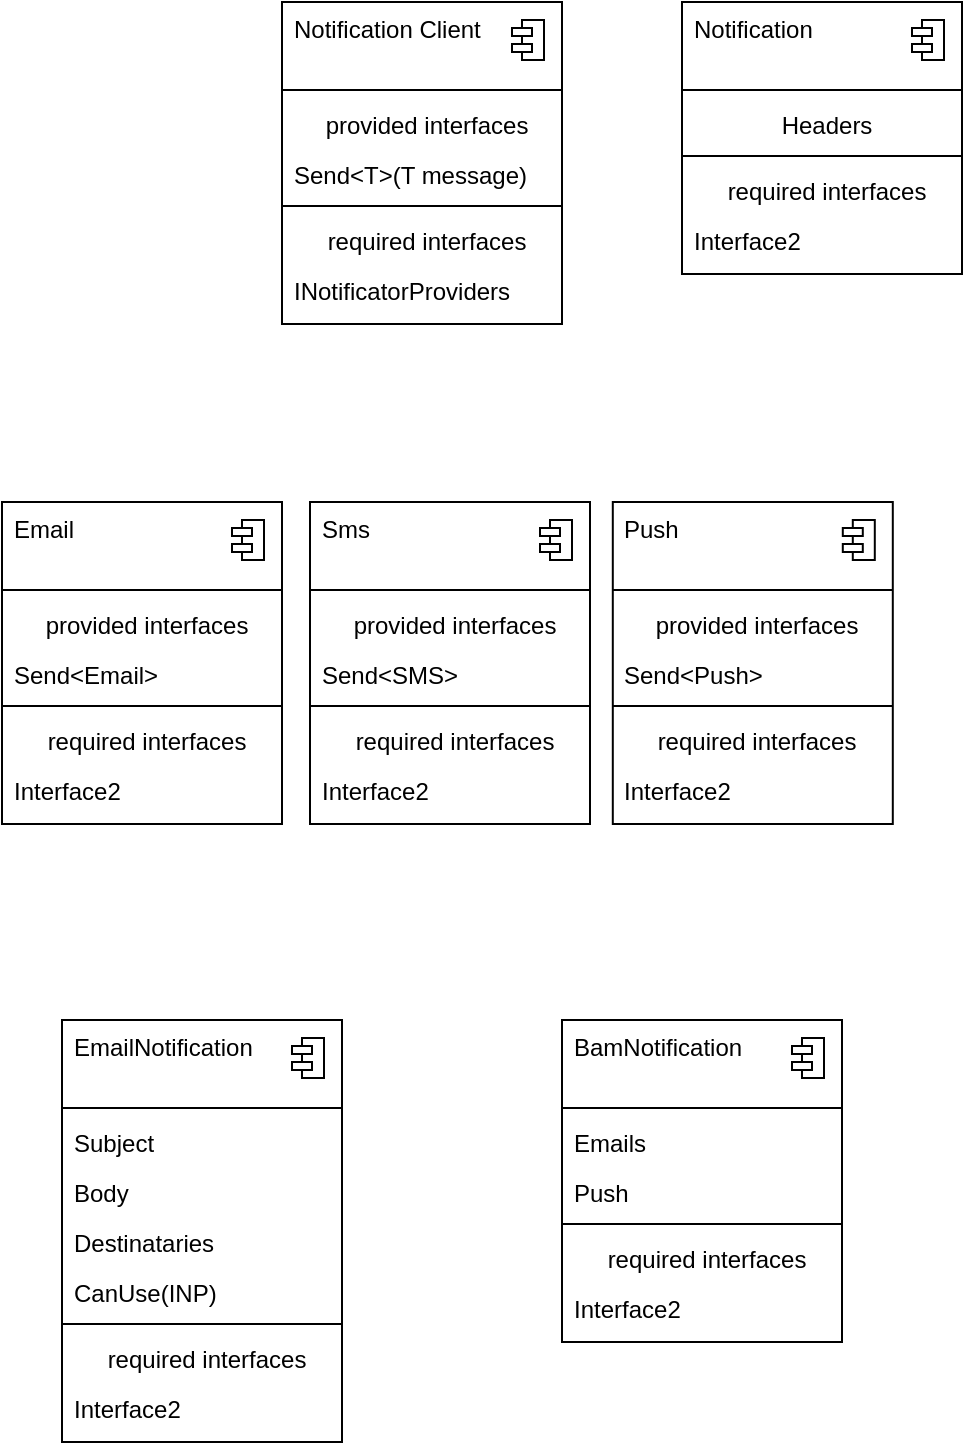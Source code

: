 <mxfile version="14.6.13" type="github">
  <diagram id="QHm2DTe5CyuroTfaVQF_" name="Page-2">
    <mxGraphModel dx="3250" dy="2460" grid="1" gridSize="10" guides="1" tooltips="1" connect="1" arrows="1" fold="1" page="1" pageScale="1" pageWidth="827" pageHeight="1169" math="0" shadow="0">
      <root>
        <mxCell id="85T4zdCJmLSqGXaU--T0-0" />
        <mxCell id="85T4zdCJmLSqGXaU--T0-1" parent="85T4zdCJmLSqGXaU--T0-0" />
        <mxCell id="ozIvUlVLJT3WlN5ytKYM-2" value="" style="fontStyle=1;align=center;verticalAlign=top;childLayout=stackLayout;horizontal=1;horizontalStack=0;resizeParent=1;resizeParentMax=0;resizeLast=0;marginBottom=0;" parent="85T4zdCJmLSqGXaU--T0-1" vertex="1">
          <mxGeometry x="260" y="-1080" width="140" height="161" as="geometry" />
        </mxCell>
        <mxCell id="ozIvUlVLJT3WlN5ytKYM-3" value="&lt;span style=&quot;text-align: center&quot;&gt;Notification Client&lt;/span&gt;" style="html=1;align=left;spacingLeft=4;verticalAlign=top;strokeColor=none;fillColor=none;" parent="ozIvUlVLJT3WlN5ytKYM-2" vertex="1">
          <mxGeometry width="140" height="40" as="geometry" />
        </mxCell>
        <mxCell id="ozIvUlVLJT3WlN5ytKYM-4" value="" style="shape=module;jettyWidth=10;jettyHeight=4;" parent="ozIvUlVLJT3WlN5ytKYM-3" vertex="1">
          <mxGeometry x="1" width="16" height="20" relative="1" as="geometry">
            <mxPoint x="-25" y="9" as="offset" />
          </mxGeometry>
        </mxCell>
        <mxCell id="ozIvUlVLJT3WlN5ytKYM-5" value="" style="line;strokeWidth=1;fillColor=none;align=left;verticalAlign=middle;spacingTop=-1;spacingLeft=3;spacingRight=3;rotatable=0;labelPosition=right;points=[];portConstraint=eastwest;" parent="ozIvUlVLJT3WlN5ytKYM-2" vertex="1">
          <mxGeometry y="40" width="140" height="8" as="geometry" />
        </mxCell>
        <mxCell id="ozIvUlVLJT3WlN5ytKYM-6" value="provided interfaces" style="html=1;align=center;spacingLeft=4;verticalAlign=top;strokeColor=none;fillColor=none;" parent="ozIvUlVLJT3WlN5ytKYM-2" vertex="1">
          <mxGeometry y="48" width="140" height="25" as="geometry" />
        </mxCell>
        <mxCell id="ozIvUlVLJT3WlN5ytKYM-7" value="&lt;span style=&quot;text-align: center&quot;&gt;Send&amp;lt;T&amp;gt;(T message)&lt;/span&gt;" style="html=1;align=left;spacingLeft=4;verticalAlign=top;strokeColor=none;fillColor=none;" parent="ozIvUlVLJT3WlN5ytKYM-2" vertex="1">
          <mxGeometry y="73" width="140" height="25" as="geometry" />
        </mxCell>
        <mxCell id="ozIvUlVLJT3WlN5ytKYM-8" value="" style="line;strokeWidth=1;fillColor=none;align=left;verticalAlign=middle;spacingTop=-1;spacingLeft=3;spacingRight=3;rotatable=0;labelPosition=right;points=[];portConstraint=eastwest;" parent="ozIvUlVLJT3WlN5ytKYM-2" vertex="1">
          <mxGeometry y="98" width="140" height="8" as="geometry" />
        </mxCell>
        <mxCell id="ozIvUlVLJT3WlN5ytKYM-9" value="required interfaces" style="html=1;align=center;spacingLeft=4;verticalAlign=top;strokeColor=none;fillColor=none;" parent="ozIvUlVLJT3WlN5ytKYM-2" vertex="1">
          <mxGeometry y="106" width="140" height="25" as="geometry" />
        </mxCell>
        <mxCell id="ozIvUlVLJT3WlN5ytKYM-10" value="INotificatorProviders" style="html=1;align=left;spacingLeft=4;verticalAlign=top;strokeColor=none;fillColor=none;" parent="ozIvUlVLJT3WlN5ytKYM-2" vertex="1">
          <mxGeometry y="131" width="140" height="30" as="geometry" />
        </mxCell>
        <mxCell id="ozIvUlVLJT3WlN5ytKYM-11" value="" style="fontStyle=1;align=center;verticalAlign=top;childLayout=stackLayout;horizontal=1;horizontalStack=0;resizeParent=1;resizeParentMax=0;resizeLast=0;marginBottom=0;" parent="85T4zdCJmLSqGXaU--T0-1" vertex="1">
          <mxGeometry x="120" y="-830" width="140" height="161" as="geometry" />
        </mxCell>
        <mxCell id="ozIvUlVLJT3WlN5ytKYM-12" value="Email" style="html=1;align=left;spacingLeft=4;verticalAlign=top;strokeColor=none;fillColor=none;" parent="ozIvUlVLJT3WlN5ytKYM-11" vertex="1">
          <mxGeometry width="140" height="40" as="geometry" />
        </mxCell>
        <mxCell id="ozIvUlVLJT3WlN5ytKYM-13" value="" style="shape=module;jettyWidth=10;jettyHeight=4;" parent="ozIvUlVLJT3WlN5ytKYM-12" vertex="1">
          <mxGeometry x="1" width="16" height="20" relative="1" as="geometry">
            <mxPoint x="-25" y="9" as="offset" />
          </mxGeometry>
        </mxCell>
        <mxCell id="ozIvUlVLJT3WlN5ytKYM-14" value="" style="line;strokeWidth=1;fillColor=none;align=left;verticalAlign=middle;spacingTop=-1;spacingLeft=3;spacingRight=3;rotatable=0;labelPosition=right;points=[];portConstraint=eastwest;" parent="ozIvUlVLJT3WlN5ytKYM-11" vertex="1">
          <mxGeometry y="40" width="140" height="8" as="geometry" />
        </mxCell>
        <mxCell id="ozIvUlVLJT3WlN5ytKYM-15" value="provided interfaces" style="html=1;align=center;spacingLeft=4;verticalAlign=top;strokeColor=none;fillColor=none;" parent="ozIvUlVLJT3WlN5ytKYM-11" vertex="1">
          <mxGeometry y="48" width="140" height="25" as="geometry" />
        </mxCell>
        <mxCell id="ozIvUlVLJT3WlN5ytKYM-16" value="Send&amp;lt;Email&amp;gt;" style="html=1;align=left;spacingLeft=4;verticalAlign=top;strokeColor=none;fillColor=none;" parent="ozIvUlVLJT3WlN5ytKYM-11" vertex="1">
          <mxGeometry y="73" width="140" height="25" as="geometry" />
        </mxCell>
        <mxCell id="ozIvUlVLJT3WlN5ytKYM-17" value="" style="line;strokeWidth=1;fillColor=none;align=left;verticalAlign=middle;spacingTop=-1;spacingLeft=3;spacingRight=3;rotatable=0;labelPosition=right;points=[];portConstraint=eastwest;" parent="ozIvUlVLJT3WlN5ytKYM-11" vertex="1">
          <mxGeometry y="98" width="140" height="8" as="geometry" />
        </mxCell>
        <mxCell id="ozIvUlVLJT3WlN5ytKYM-18" value="required interfaces" style="html=1;align=center;spacingLeft=4;verticalAlign=top;strokeColor=none;fillColor=none;" parent="ozIvUlVLJT3WlN5ytKYM-11" vertex="1">
          <mxGeometry y="106" width="140" height="25" as="geometry" />
        </mxCell>
        <mxCell id="ozIvUlVLJT3WlN5ytKYM-19" value="Interface2" style="html=1;align=left;spacingLeft=4;verticalAlign=top;strokeColor=none;fillColor=none;" parent="ozIvUlVLJT3WlN5ytKYM-11" vertex="1">
          <mxGeometry y="131" width="140" height="30" as="geometry" />
        </mxCell>
        <mxCell id="ozIvUlVLJT3WlN5ytKYM-20" value="" style="fontStyle=1;align=center;verticalAlign=top;childLayout=stackLayout;horizontal=1;horizontalStack=0;resizeParent=1;resizeParentMax=0;resizeLast=0;marginBottom=0;" parent="85T4zdCJmLSqGXaU--T0-1" vertex="1">
          <mxGeometry x="274" y="-830" width="140" height="161" as="geometry" />
        </mxCell>
        <mxCell id="ozIvUlVLJT3WlN5ytKYM-21" value="Sms" style="html=1;align=left;spacingLeft=4;verticalAlign=top;strokeColor=none;fillColor=none;" parent="ozIvUlVLJT3WlN5ytKYM-20" vertex="1">
          <mxGeometry width="140" height="40" as="geometry" />
        </mxCell>
        <mxCell id="ozIvUlVLJT3WlN5ytKYM-22" value="" style="shape=module;jettyWidth=10;jettyHeight=4;" parent="ozIvUlVLJT3WlN5ytKYM-21" vertex="1">
          <mxGeometry x="1" width="16" height="20" relative="1" as="geometry">
            <mxPoint x="-25" y="9" as="offset" />
          </mxGeometry>
        </mxCell>
        <mxCell id="ozIvUlVLJT3WlN5ytKYM-23" value="" style="line;strokeWidth=1;fillColor=none;align=left;verticalAlign=middle;spacingTop=-1;spacingLeft=3;spacingRight=3;rotatable=0;labelPosition=right;points=[];portConstraint=eastwest;" parent="ozIvUlVLJT3WlN5ytKYM-20" vertex="1">
          <mxGeometry y="40" width="140" height="8" as="geometry" />
        </mxCell>
        <mxCell id="ozIvUlVLJT3WlN5ytKYM-24" value="provided interfaces" style="html=1;align=center;spacingLeft=4;verticalAlign=top;strokeColor=none;fillColor=none;" parent="ozIvUlVLJT3WlN5ytKYM-20" vertex="1">
          <mxGeometry y="48" width="140" height="25" as="geometry" />
        </mxCell>
        <mxCell id="ozIvUlVLJT3WlN5ytKYM-25" value="Send&amp;lt;SMS&amp;gt;" style="html=1;align=left;spacingLeft=4;verticalAlign=top;strokeColor=none;fillColor=none;" parent="ozIvUlVLJT3WlN5ytKYM-20" vertex="1">
          <mxGeometry y="73" width="140" height="25" as="geometry" />
        </mxCell>
        <mxCell id="ozIvUlVLJT3WlN5ytKYM-26" value="" style="line;strokeWidth=1;fillColor=none;align=left;verticalAlign=middle;spacingTop=-1;spacingLeft=3;spacingRight=3;rotatable=0;labelPosition=right;points=[];portConstraint=eastwest;" parent="ozIvUlVLJT3WlN5ytKYM-20" vertex="1">
          <mxGeometry y="98" width="140" height="8" as="geometry" />
        </mxCell>
        <mxCell id="ozIvUlVLJT3WlN5ytKYM-27" value="required interfaces" style="html=1;align=center;spacingLeft=4;verticalAlign=top;strokeColor=none;fillColor=none;" parent="ozIvUlVLJT3WlN5ytKYM-20" vertex="1">
          <mxGeometry y="106" width="140" height="25" as="geometry" />
        </mxCell>
        <mxCell id="ozIvUlVLJT3WlN5ytKYM-28" value="Interface2" style="html=1;align=left;spacingLeft=4;verticalAlign=top;strokeColor=none;fillColor=none;" parent="ozIvUlVLJT3WlN5ytKYM-20" vertex="1">
          <mxGeometry y="131" width="140" height="30" as="geometry" />
        </mxCell>
        <mxCell id="ozIvUlVLJT3WlN5ytKYM-29" value="" style="fontStyle=1;align=center;verticalAlign=top;childLayout=stackLayout;horizontal=1;horizontalStack=0;resizeParent=1;resizeParentMax=0;resizeLast=0;marginBottom=0;" parent="85T4zdCJmLSqGXaU--T0-1" vertex="1">
          <mxGeometry x="425.4" y="-830" width="140" height="161" as="geometry" />
        </mxCell>
        <mxCell id="ozIvUlVLJT3WlN5ytKYM-30" value="Push" style="html=1;align=left;spacingLeft=4;verticalAlign=top;strokeColor=none;fillColor=none;" parent="ozIvUlVLJT3WlN5ytKYM-29" vertex="1">
          <mxGeometry width="140" height="40" as="geometry" />
        </mxCell>
        <mxCell id="ozIvUlVLJT3WlN5ytKYM-31" value="" style="shape=module;jettyWidth=10;jettyHeight=4;" parent="ozIvUlVLJT3WlN5ytKYM-30" vertex="1">
          <mxGeometry x="1" width="16" height="20" relative="1" as="geometry">
            <mxPoint x="-25" y="9" as="offset" />
          </mxGeometry>
        </mxCell>
        <mxCell id="ozIvUlVLJT3WlN5ytKYM-32" value="" style="line;strokeWidth=1;fillColor=none;align=left;verticalAlign=middle;spacingTop=-1;spacingLeft=3;spacingRight=3;rotatable=0;labelPosition=right;points=[];portConstraint=eastwest;" parent="ozIvUlVLJT3WlN5ytKYM-29" vertex="1">
          <mxGeometry y="40" width="140" height="8" as="geometry" />
        </mxCell>
        <mxCell id="ozIvUlVLJT3WlN5ytKYM-33" value="provided interfaces" style="html=1;align=center;spacingLeft=4;verticalAlign=top;strokeColor=none;fillColor=none;" parent="ozIvUlVLJT3WlN5ytKYM-29" vertex="1">
          <mxGeometry y="48" width="140" height="25" as="geometry" />
        </mxCell>
        <mxCell id="ozIvUlVLJT3WlN5ytKYM-34" value="Send&amp;lt;Push&amp;gt;" style="html=1;align=left;spacingLeft=4;verticalAlign=top;strokeColor=none;fillColor=none;" parent="ozIvUlVLJT3WlN5ytKYM-29" vertex="1">
          <mxGeometry y="73" width="140" height="25" as="geometry" />
        </mxCell>
        <mxCell id="ozIvUlVLJT3WlN5ytKYM-35" value="" style="line;strokeWidth=1;fillColor=none;align=left;verticalAlign=middle;spacingTop=-1;spacingLeft=3;spacingRight=3;rotatable=0;labelPosition=right;points=[];portConstraint=eastwest;" parent="ozIvUlVLJT3WlN5ytKYM-29" vertex="1">
          <mxGeometry y="98" width="140" height="8" as="geometry" />
        </mxCell>
        <mxCell id="ozIvUlVLJT3WlN5ytKYM-36" value="required interfaces" style="html=1;align=center;spacingLeft=4;verticalAlign=top;strokeColor=none;fillColor=none;" parent="ozIvUlVLJT3WlN5ytKYM-29" vertex="1">
          <mxGeometry y="106" width="140" height="25" as="geometry" />
        </mxCell>
        <mxCell id="ozIvUlVLJT3WlN5ytKYM-37" value="Interface2" style="html=1;align=left;spacingLeft=4;verticalAlign=top;strokeColor=none;fillColor=none;" parent="ozIvUlVLJT3WlN5ytKYM-29" vertex="1">
          <mxGeometry y="131" width="140" height="30" as="geometry" />
        </mxCell>
        <mxCell id="ozIvUlVLJT3WlN5ytKYM-38" value="" style="fontStyle=1;align=center;verticalAlign=top;childLayout=stackLayout;horizontal=1;horizontalStack=0;resizeParent=1;resizeParentMax=0;resizeLast=0;marginBottom=0;" parent="85T4zdCJmLSqGXaU--T0-1" vertex="1">
          <mxGeometry x="460" y="-1080" width="140" height="136" as="geometry" />
        </mxCell>
        <mxCell id="ozIvUlVLJT3WlN5ytKYM-39" value="Notification" style="html=1;align=left;spacingLeft=4;verticalAlign=top;strokeColor=none;fillColor=none;" parent="ozIvUlVLJT3WlN5ytKYM-38" vertex="1">
          <mxGeometry width="140" height="40" as="geometry" />
        </mxCell>
        <mxCell id="ozIvUlVLJT3WlN5ytKYM-40" value="" style="shape=module;jettyWidth=10;jettyHeight=4;" parent="ozIvUlVLJT3WlN5ytKYM-39" vertex="1">
          <mxGeometry x="1" width="16" height="20" relative="1" as="geometry">
            <mxPoint x="-25" y="9" as="offset" />
          </mxGeometry>
        </mxCell>
        <mxCell id="ozIvUlVLJT3WlN5ytKYM-41" value="" style="line;strokeWidth=1;fillColor=none;align=left;verticalAlign=middle;spacingTop=-1;spacingLeft=3;spacingRight=3;rotatable=0;labelPosition=right;points=[];portConstraint=eastwest;" parent="ozIvUlVLJT3WlN5ytKYM-38" vertex="1">
          <mxGeometry y="40" width="140" height="8" as="geometry" />
        </mxCell>
        <mxCell id="Q_7yFQn-fByA-fb3hpc2-0" value="Headers" style="html=1;align=center;spacingLeft=4;verticalAlign=top;strokeColor=none;fillColor=none;" parent="ozIvUlVLJT3WlN5ytKYM-38" vertex="1">
          <mxGeometry y="48" width="140" height="25" as="geometry" />
        </mxCell>
        <mxCell id="ozIvUlVLJT3WlN5ytKYM-44" value="" style="line;strokeWidth=1;fillColor=none;align=left;verticalAlign=middle;spacingTop=-1;spacingLeft=3;spacingRight=3;rotatable=0;labelPosition=right;points=[];portConstraint=eastwest;" parent="ozIvUlVLJT3WlN5ytKYM-38" vertex="1">
          <mxGeometry y="73" width="140" height="8" as="geometry" />
        </mxCell>
        <mxCell id="ozIvUlVLJT3WlN5ytKYM-45" value="required interfaces" style="html=1;align=center;spacingLeft=4;verticalAlign=top;strokeColor=none;fillColor=none;" parent="ozIvUlVLJT3WlN5ytKYM-38" vertex="1">
          <mxGeometry y="81" width="140" height="25" as="geometry" />
        </mxCell>
        <mxCell id="ozIvUlVLJT3WlN5ytKYM-46" value="Interface2" style="html=1;align=left;spacingLeft=4;verticalAlign=top;strokeColor=none;fillColor=none;" parent="ozIvUlVLJT3WlN5ytKYM-38" vertex="1">
          <mxGeometry y="106" width="140" height="30" as="geometry" />
        </mxCell>
        <mxCell id="ozIvUlVLJT3WlN5ytKYM-48" value="" style="fontStyle=1;align=center;verticalAlign=top;childLayout=stackLayout;horizontal=1;horizontalStack=0;resizeParent=1;resizeParentMax=0;resizeLast=0;marginBottom=0;" parent="85T4zdCJmLSqGXaU--T0-1" vertex="1">
          <mxGeometry x="400" y="-571" width="140" height="161" as="geometry" />
        </mxCell>
        <mxCell id="ozIvUlVLJT3WlN5ytKYM-49" value="BamNotification" style="html=1;align=left;spacingLeft=4;verticalAlign=top;strokeColor=none;fillColor=none;" parent="ozIvUlVLJT3WlN5ytKYM-48" vertex="1">
          <mxGeometry width="140" height="40" as="geometry" />
        </mxCell>
        <mxCell id="ozIvUlVLJT3WlN5ytKYM-50" value="" style="shape=module;jettyWidth=10;jettyHeight=4;" parent="ozIvUlVLJT3WlN5ytKYM-49" vertex="1">
          <mxGeometry x="1" width="16" height="20" relative="1" as="geometry">
            <mxPoint x="-25" y="9" as="offset" />
          </mxGeometry>
        </mxCell>
        <mxCell id="ozIvUlVLJT3WlN5ytKYM-51" value="" style="line;strokeWidth=1;fillColor=none;align=left;verticalAlign=middle;spacingTop=-1;spacingLeft=3;spacingRight=3;rotatable=0;labelPosition=right;points=[];portConstraint=eastwest;" parent="ozIvUlVLJT3WlN5ytKYM-48" vertex="1">
          <mxGeometry y="40" width="140" height="8" as="geometry" />
        </mxCell>
        <mxCell id="ozIvUlVLJT3WlN5ytKYM-57" value="Emails" style="html=1;align=left;spacingLeft=4;verticalAlign=top;strokeColor=none;fillColor=none;" parent="ozIvUlVLJT3WlN5ytKYM-48" vertex="1">
          <mxGeometry y="48" width="140" height="25" as="geometry" />
        </mxCell>
        <mxCell id="ozIvUlVLJT3WlN5ytKYM-53" value="Push" style="html=1;align=left;spacingLeft=4;verticalAlign=top;strokeColor=none;fillColor=none;" parent="ozIvUlVLJT3WlN5ytKYM-48" vertex="1">
          <mxGeometry y="73" width="140" height="25" as="geometry" />
        </mxCell>
        <mxCell id="ozIvUlVLJT3WlN5ytKYM-54" value="" style="line;strokeWidth=1;fillColor=none;align=left;verticalAlign=middle;spacingTop=-1;spacingLeft=3;spacingRight=3;rotatable=0;labelPosition=right;points=[];portConstraint=eastwest;" parent="ozIvUlVLJT3WlN5ytKYM-48" vertex="1">
          <mxGeometry y="98" width="140" height="8" as="geometry" />
        </mxCell>
        <mxCell id="ozIvUlVLJT3WlN5ytKYM-55" value="required interfaces" style="html=1;align=center;spacingLeft=4;verticalAlign=top;strokeColor=none;fillColor=none;" parent="ozIvUlVLJT3WlN5ytKYM-48" vertex="1">
          <mxGeometry y="106" width="140" height="25" as="geometry" />
        </mxCell>
        <mxCell id="ozIvUlVLJT3WlN5ytKYM-56" value="Interface2" style="html=1;align=left;spacingLeft=4;verticalAlign=top;strokeColor=none;fillColor=none;" parent="ozIvUlVLJT3WlN5ytKYM-48" vertex="1">
          <mxGeometry y="131" width="140" height="30" as="geometry" />
        </mxCell>
        <mxCell id="ozIvUlVLJT3WlN5ytKYM-58" value="" style="fontStyle=1;align=center;verticalAlign=top;childLayout=stackLayout;horizontal=1;horizontalStack=0;resizeParent=1;resizeParentMax=0;resizeLast=0;marginBottom=0;" parent="85T4zdCJmLSqGXaU--T0-1" vertex="1">
          <mxGeometry x="150" y="-571" width="140" height="211" as="geometry" />
        </mxCell>
        <mxCell id="ozIvUlVLJT3WlN5ytKYM-59" value="EmailNotification" style="html=1;align=left;spacingLeft=4;verticalAlign=top;strokeColor=none;fillColor=none;" parent="ozIvUlVLJT3WlN5ytKYM-58" vertex="1">
          <mxGeometry width="140" height="40" as="geometry" />
        </mxCell>
        <mxCell id="ozIvUlVLJT3WlN5ytKYM-60" value="" style="shape=module;jettyWidth=10;jettyHeight=4;" parent="ozIvUlVLJT3WlN5ytKYM-59" vertex="1">
          <mxGeometry x="1" width="16" height="20" relative="1" as="geometry">
            <mxPoint x="-25" y="9" as="offset" />
          </mxGeometry>
        </mxCell>
        <mxCell id="ozIvUlVLJT3WlN5ytKYM-61" value="" style="line;strokeWidth=1;fillColor=none;align=left;verticalAlign=middle;spacingTop=-1;spacingLeft=3;spacingRight=3;rotatable=0;labelPosition=right;points=[];portConstraint=eastwest;" parent="ozIvUlVLJT3WlN5ytKYM-58" vertex="1">
          <mxGeometry y="40" width="140" height="8" as="geometry" />
        </mxCell>
        <mxCell id="ozIvUlVLJT3WlN5ytKYM-67" value="Subject" style="html=1;align=left;spacingLeft=4;verticalAlign=top;strokeColor=none;fillColor=none;" parent="ozIvUlVLJT3WlN5ytKYM-58" vertex="1">
          <mxGeometry y="48" width="140" height="25" as="geometry" />
        </mxCell>
        <mxCell id="ozIvUlVLJT3WlN5ytKYM-68" value="Body" style="html=1;align=left;spacingLeft=4;verticalAlign=top;strokeColor=none;fillColor=none;" parent="ozIvUlVLJT3WlN5ytKYM-58" vertex="1">
          <mxGeometry y="73" width="140" height="25" as="geometry" />
        </mxCell>
        <mxCell id="ozIvUlVLJT3WlN5ytKYM-69" value="Destinataries" style="html=1;align=left;spacingLeft=4;verticalAlign=top;strokeColor=none;fillColor=none;" parent="ozIvUlVLJT3WlN5ytKYM-58" vertex="1">
          <mxGeometry y="98" width="140" height="25" as="geometry" />
        </mxCell>
        <mxCell id="ozIvUlVLJT3WlN5ytKYM-62" value="CanUse(INP)" style="html=1;align=left;spacingLeft=4;verticalAlign=top;strokeColor=none;fillColor=none;" parent="ozIvUlVLJT3WlN5ytKYM-58" vertex="1">
          <mxGeometry y="123" width="140" height="25" as="geometry" />
        </mxCell>
        <mxCell id="ozIvUlVLJT3WlN5ytKYM-64" value="" style="line;strokeWidth=1;fillColor=none;align=left;verticalAlign=middle;spacingTop=-1;spacingLeft=3;spacingRight=3;rotatable=0;labelPosition=right;points=[];portConstraint=eastwest;" parent="ozIvUlVLJT3WlN5ytKYM-58" vertex="1">
          <mxGeometry y="148" width="140" height="8" as="geometry" />
        </mxCell>
        <mxCell id="ozIvUlVLJT3WlN5ytKYM-65" value="required interfaces" style="html=1;align=center;spacingLeft=4;verticalAlign=top;strokeColor=none;fillColor=none;" parent="ozIvUlVLJT3WlN5ytKYM-58" vertex="1">
          <mxGeometry y="156" width="140" height="25" as="geometry" />
        </mxCell>
        <mxCell id="ozIvUlVLJT3WlN5ytKYM-66" value="Interface2" style="html=1;align=left;spacingLeft=4;verticalAlign=top;strokeColor=none;fillColor=none;" parent="ozIvUlVLJT3WlN5ytKYM-58" vertex="1">
          <mxGeometry y="181" width="140" height="30" as="geometry" />
        </mxCell>
      </root>
    </mxGraphModel>
  </diagram>
</mxfile>
